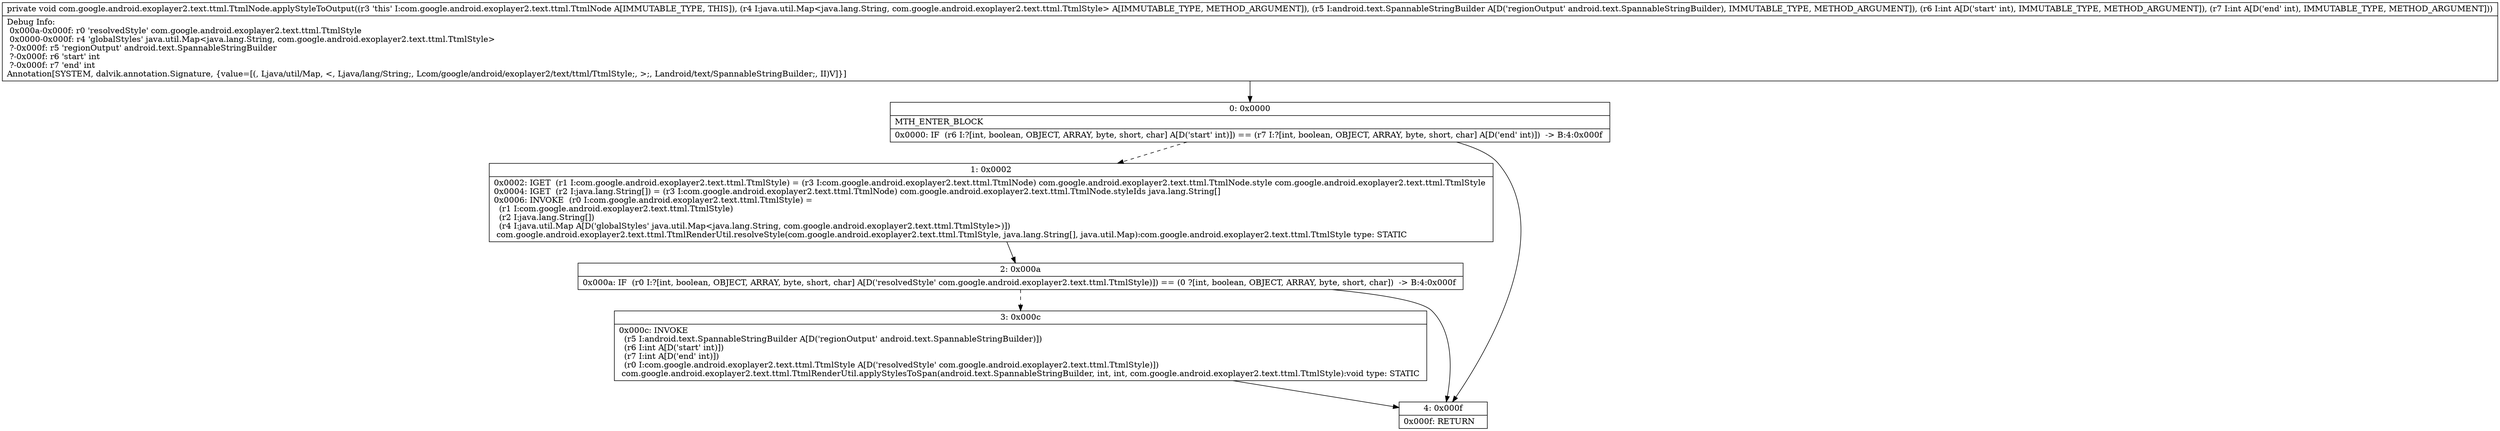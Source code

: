 digraph "CFG forcom.google.android.exoplayer2.text.ttml.TtmlNode.applyStyleToOutput(Ljava\/util\/Map;Landroid\/text\/SpannableStringBuilder;II)V" {
Node_0 [shape=record,label="{0\:\ 0x0000|MTH_ENTER_BLOCK\l|0x0000: IF  (r6 I:?[int, boolean, OBJECT, ARRAY, byte, short, char] A[D('start' int)]) == (r7 I:?[int, boolean, OBJECT, ARRAY, byte, short, char] A[D('end' int)])  \-\> B:4:0x000f \l}"];
Node_1 [shape=record,label="{1\:\ 0x0002|0x0002: IGET  (r1 I:com.google.android.exoplayer2.text.ttml.TtmlStyle) = (r3 I:com.google.android.exoplayer2.text.ttml.TtmlNode) com.google.android.exoplayer2.text.ttml.TtmlNode.style com.google.android.exoplayer2.text.ttml.TtmlStyle \l0x0004: IGET  (r2 I:java.lang.String[]) = (r3 I:com.google.android.exoplayer2.text.ttml.TtmlNode) com.google.android.exoplayer2.text.ttml.TtmlNode.styleIds java.lang.String[] \l0x0006: INVOKE  (r0 I:com.google.android.exoplayer2.text.ttml.TtmlStyle) = \l  (r1 I:com.google.android.exoplayer2.text.ttml.TtmlStyle)\l  (r2 I:java.lang.String[])\l  (r4 I:java.util.Map A[D('globalStyles' java.util.Map\<java.lang.String, com.google.android.exoplayer2.text.ttml.TtmlStyle\>)])\l com.google.android.exoplayer2.text.ttml.TtmlRenderUtil.resolveStyle(com.google.android.exoplayer2.text.ttml.TtmlStyle, java.lang.String[], java.util.Map):com.google.android.exoplayer2.text.ttml.TtmlStyle type: STATIC \l}"];
Node_2 [shape=record,label="{2\:\ 0x000a|0x000a: IF  (r0 I:?[int, boolean, OBJECT, ARRAY, byte, short, char] A[D('resolvedStyle' com.google.android.exoplayer2.text.ttml.TtmlStyle)]) == (0 ?[int, boolean, OBJECT, ARRAY, byte, short, char])  \-\> B:4:0x000f \l}"];
Node_3 [shape=record,label="{3\:\ 0x000c|0x000c: INVOKE  \l  (r5 I:android.text.SpannableStringBuilder A[D('regionOutput' android.text.SpannableStringBuilder)])\l  (r6 I:int A[D('start' int)])\l  (r7 I:int A[D('end' int)])\l  (r0 I:com.google.android.exoplayer2.text.ttml.TtmlStyle A[D('resolvedStyle' com.google.android.exoplayer2.text.ttml.TtmlStyle)])\l com.google.android.exoplayer2.text.ttml.TtmlRenderUtil.applyStylesToSpan(android.text.SpannableStringBuilder, int, int, com.google.android.exoplayer2.text.ttml.TtmlStyle):void type: STATIC \l}"];
Node_4 [shape=record,label="{4\:\ 0x000f|0x000f: RETURN   \l}"];
MethodNode[shape=record,label="{private void com.google.android.exoplayer2.text.ttml.TtmlNode.applyStyleToOutput((r3 'this' I:com.google.android.exoplayer2.text.ttml.TtmlNode A[IMMUTABLE_TYPE, THIS]), (r4 I:java.util.Map\<java.lang.String, com.google.android.exoplayer2.text.ttml.TtmlStyle\> A[IMMUTABLE_TYPE, METHOD_ARGUMENT]), (r5 I:android.text.SpannableStringBuilder A[D('regionOutput' android.text.SpannableStringBuilder), IMMUTABLE_TYPE, METHOD_ARGUMENT]), (r6 I:int A[D('start' int), IMMUTABLE_TYPE, METHOD_ARGUMENT]), (r7 I:int A[D('end' int), IMMUTABLE_TYPE, METHOD_ARGUMENT]))  | Debug Info:\l  0x000a\-0x000f: r0 'resolvedStyle' com.google.android.exoplayer2.text.ttml.TtmlStyle\l  0x0000\-0x000f: r4 'globalStyles' java.util.Map\<java.lang.String, com.google.android.exoplayer2.text.ttml.TtmlStyle\>\l  ?\-0x000f: r5 'regionOutput' android.text.SpannableStringBuilder\l  ?\-0x000f: r6 'start' int\l  ?\-0x000f: r7 'end' int\lAnnotation[SYSTEM, dalvik.annotation.Signature, \{value=[(, Ljava\/util\/Map, \<, Ljava\/lang\/String;, Lcom\/google\/android\/exoplayer2\/text\/ttml\/TtmlStyle;, \>;, Landroid\/text\/SpannableStringBuilder;, II)V]\}]\l}"];
MethodNode -> Node_0;
Node_0 -> Node_1[style=dashed];
Node_0 -> Node_4;
Node_1 -> Node_2;
Node_2 -> Node_3[style=dashed];
Node_2 -> Node_4;
Node_3 -> Node_4;
}

